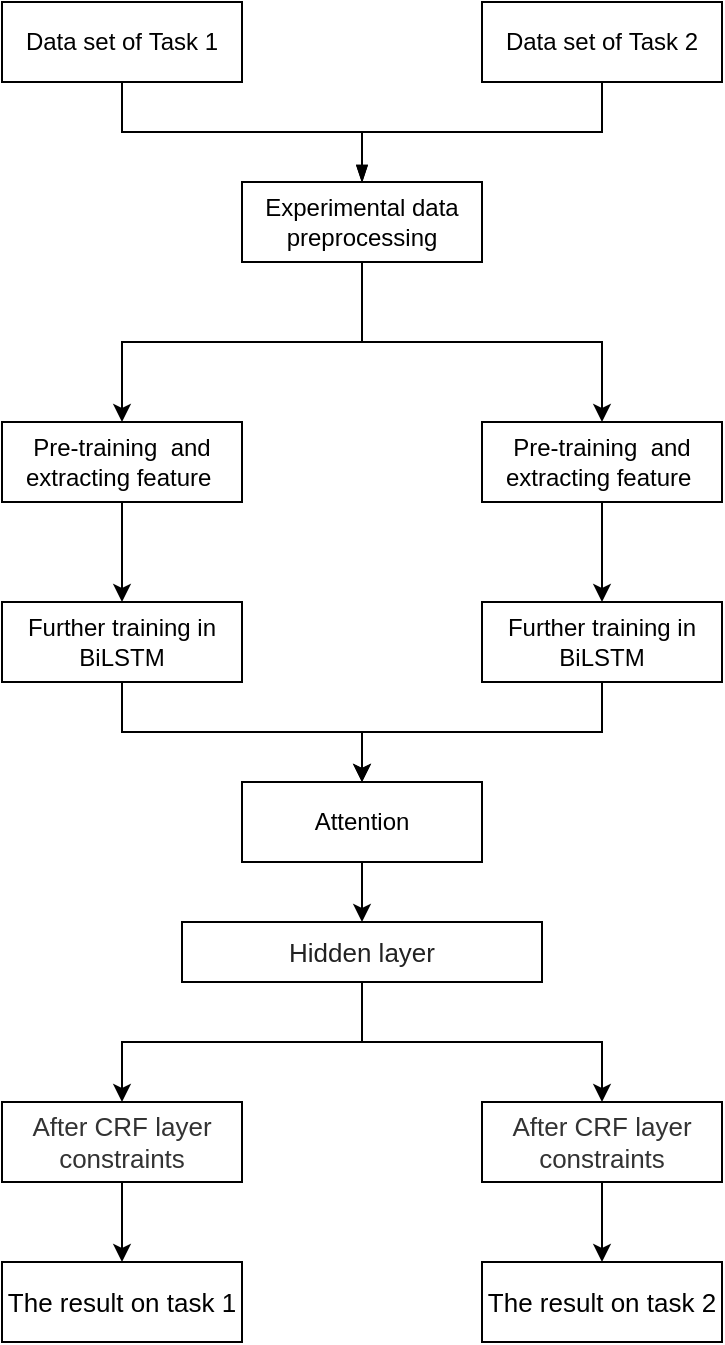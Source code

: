 <mxfile version="15.5.5" type="github">
  <diagram id="ZC6UTpJWTf3sHp2e_V9B" name="Page-1">
    <mxGraphModel dx="1577" dy="1023" grid="1" gridSize="10" guides="1" tooltips="1" connect="1" arrows="1" fold="1" page="1" pageScale="1" pageWidth="827" pageHeight="1169" math="0" shadow="0">
      <root>
        <mxCell id="0" />
        <mxCell id="1" parent="0" />
        <mxCell id="-hnnluYrL1UjxudkI0mQ-4" style="edgeStyle=orthogonalEdgeStyle;rounded=0;orthogonalLoop=1;jettySize=auto;html=1;exitX=0.5;exitY=1;exitDx=0;exitDy=0;endArrow=blockThin;endFill=1;" parent="1" source="-hnnluYrL1UjxudkI0mQ-1" target="-hnnluYrL1UjxudkI0mQ-3" edge="1">
          <mxGeometry relative="1" as="geometry" />
        </mxCell>
        <mxCell id="-hnnluYrL1UjxudkI0mQ-1" value="Data set of&amp;nbsp;Task 1" style="rounded=0;whiteSpace=wrap;html=1;" parent="1" vertex="1">
          <mxGeometry x="200" y="40" width="120" height="40" as="geometry" />
        </mxCell>
        <mxCell id="-hnnluYrL1UjxudkI0mQ-5" style="edgeStyle=orthogonalEdgeStyle;rounded=0;orthogonalLoop=1;jettySize=auto;html=1;exitX=0.5;exitY=1;exitDx=0;exitDy=0;endArrow=blockThin;endFill=1;entryX=0.5;entryY=0;entryDx=0;entryDy=0;" parent="1" source="-hnnluYrL1UjxudkI0mQ-2" edge="1" target="-hnnluYrL1UjxudkI0mQ-3">
          <mxGeometry relative="1" as="geometry">
            <mxPoint x="470" y="120" as="targetPoint" />
          </mxGeometry>
        </mxCell>
        <mxCell id="-hnnluYrL1UjxudkI0mQ-2" value="Data set of&amp;nbsp;Task 2" style="rounded=0;whiteSpace=wrap;html=1;" parent="1" vertex="1">
          <mxGeometry x="440" y="40" width="120" height="40" as="geometry" />
        </mxCell>
        <mxCell id="kEBG433Z0BsSJDvUKMlg-3" style="edgeStyle=orthogonalEdgeStyle;rounded=0;orthogonalLoop=1;jettySize=auto;html=1;exitX=0.5;exitY=1;exitDx=0;exitDy=0;entryX=0.5;entryY=0;entryDx=0;entryDy=0;" edge="1" parent="1" source="-hnnluYrL1UjxudkI0mQ-3" target="kEBG433Z0BsSJDvUKMlg-1">
          <mxGeometry relative="1" as="geometry" />
        </mxCell>
        <mxCell id="kEBG433Z0BsSJDvUKMlg-4" style="edgeStyle=orthogonalEdgeStyle;rounded=0;orthogonalLoop=1;jettySize=auto;html=1;exitX=0.5;exitY=1;exitDx=0;exitDy=0;entryX=0.5;entryY=0;entryDx=0;entryDy=0;" edge="1" parent="1" source="-hnnluYrL1UjxudkI0mQ-3" target="kEBG433Z0BsSJDvUKMlg-7">
          <mxGeometry relative="1" as="geometry">
            <mxPoint x="500" y="240" as="targetPoint" />
          </mxGeometry>
        </mxCell>
        <mxCell id="-hnnluYrL1UjxudkI0mQ-3" value="Experimental data preprocessing" style="rounded=0;whiteSpace=wrap;html=1;" parent="1" vertex="1">
          <mxGeometry x="320" y="130" width="120" height="40" as="geometry" />
        </mxCell>
        <mxCell id="kEBG433Z0BsSJDvUKMlg-10" style="edgeStyle=orthogonalEdgeStyle;rounded=0;orthogonalLoop=1;jettySize=auto;html=1;exitX=0.5;exitY=1;exitDx=0;exitDy=0;" edge="1" parent="1" source="kEBG433Z0BsSJDvUKMlg-1" target="kEBG433Z0BsSJDvUKMlg-8">
          <mxGeometry relative="1" as="geometry" />
        </mxCell>
        <mxCell id="kEBG433Z0BsSJDvUKMlg-1" value="&amp;nbsp;Pre-training&amp;nbsp; and&amp;nbsp; extracting feature&amp;nbsp;" style="rounded=0;whiteSpace=wrap;html=1;" vertex="1" parent="1">
          <mxGeometry x="200" y="250" width="120" height="40" as="geometry" />
        </mxCell>
        <mxCell id="kEBG433Z0BsSJDvUKMlg-11" style="edgeStyle=orthogonalEdgeStyle;rounded=0;orthogonalLoop=1;jettySize=auto;html=1;exitX=0.5;exitY=1;exitDx=0;exitDy=0;" edge="1" parent="1" source="kEBG433Z0BsSJDvUKMlg-7" target="kEBG433Z0BsSJDvUKMlg-9">
          <mxGeometry relative="1" as="geometry" />
        </mxCell>
        <mxCell id="kEBG433Z0BsSJDvUKMlg-7" value="&amp;nbsp;Pre-training&amp;nbsp; and&amp;nbsp; extracting feature&amp;nbsp;" style="rounded=0;whiteSpace=wrap;html=1;" vertex="1" parent="1">
          <mxGeometry x="440" y="250" width="120" height="40" as="geometry" />
        </mxCell>
        <mxCell id="kEBG433Z0BsSJDvUKMlg-14" style="edgeStyle=orthogonalEdgeStyle;rounded=0;orthogonalLoop=1;jettySize=auto;html=1;exitX=0.5;exitY=1;exitDx=0;exitDy=0;entryX=0.5;entryY=0;entryDx=0;entryDy=0;" edge="1" parent="1" source="kEBG433Z0BsSJDvUKMlg-8" target="kEBG433Z0BsSJDvUKMlg-12">
          <mxGeometry relative="1" as="geometry" />
        </mxCell>
        <mxCell id="kEBG433Z0BsSJDvUKMlg-8" value="Further training in BiLSTM" style="rounded=0;whiteSpace=wrap;html=1;" vertex="1" parent="1">
          <mxGeometry x="200" y="340" width="120" height="40" as="geometry" />
        </mxCell>
        <mxCell id="kEBG433Z0BsSJDvUKMlg-15" style="edgeStyle=orthogonalEdgeStyle;rounded=0;orthogonalLoop=1;jettySize=auto;html=1;exitX=0.5;exitY=1;exitDx=0;exitDy=0;entryX=0.5;entryY=0;entryDx=0;entryDy=0;" edge="1" parent="1" source="kEBG433Z0BsSJDvUKMlg-9" target="kEBG433Z0BsSJDvUKMlg-12">
          <mxGeometry relative="1" as="geometry">
            <mxPoint x="380" y="420" as="targetPoint" />
          </mxGeometry>
        </mxCell>
        <mxCell id="kEBG433Z0BsSJDvUKMlg-9" value="Further training in BiLSTM" style="rounded=0;whiteSpace=wrap;html=1;" vertex="1" parent="1">
          <mxGeometry x="440" y="340" width="120" height="40" as="geometry" />
        </mxCell>
        <mxCell id="kEBG433Z0BsSJDvUKMlg-16" style="edgeStyle=orthogonalEdgeStyle;rounded=0;orthogonalLoop=1;jettySize=auto;html=1;exitX=0.5;exitY=1;exitDx=0;exitDy=0;" edge="1" parent="1" source="kEBG433Z0BsSJDvUKMlg-12" target="kEBG433Z0BsSJDvUKMlg-13">
          <mxGeometry relative="1" as="geometry" />
        </mxCell>
        <mxCell id="kEBG433Z0BsSJDvUKMlg-12" value="Attention" style="rounded=0;whiteSpace=wrap;html=1;" vertex="1" parent="1">
          <mxGeometry x="320" y="430" width="120" height="40" as="geometry" />
        </mxCell>
        <mxCell id="kEBG433Z0BsSJDvUKMlg-21" style="edgeStyle=orthogonalEdgeStyle;rounded=0;orthogonalLoop=1;jettySize=auto;html=1;exitX=0.5;exitY=1;exitDx=0;exitDy=0;fontSize=13;" edge="1" parent="1" source="kEBG433Z0BsSJDvUKMlg-13" target="kEBG433Z0BsSJDvUKMlg-18">
          <mxGeometry relative="1" as="geometry" />
        </mxCell>
        <mxCell id="kEBG433Z0BsSJDvUKMlg-23" style="edgeStyle=orthogonalEdgeStyle;rounded=0;orthogonalLoop=1;jettySize=auto;html=1;exitX=0.5;exitY=1;exitDx=0;exitDy=0;fontSize=13;entryX=0.5;entryY=0;entryDx=0;entryDy=0;" edge="1" parent="1" source="kEBG433Z0BsSJDvUKMlg-13" target="kEBG433Z0BsSJDvUKMlg-20">
          <mxGeometry relative="1" as="geometry">
            <mxPoint x="410" y="570" as="targetPoint" />
          </mxGeometry>
        </mxCell>
        <mxCell id="kEBG433Z0BsSJDvUKMlg-13" value="&lt;span style=&quot;color: rgb(34 , 34 , 34) ; font-family: &amp;#34;arial&amp;#34; , sans-serif ; font-size: 13px ; background-color: rgb(255 , 255 , 255)&quot;&gt;Hidden layer&lt;/span&gt;" style="rounded=0;whiteSpace=wrap;html=1;" vertex="1" parent="1">
          <mxGeometry x="290" y="500" width="180" height="30" as="geometry" />
        </mxCell>
        <mxCell id="kEBG433Z0BsSJDvUKMlg-26" style="edgeStyle=orthogonalEdgeStyle;rounded=0;orthogonalLoop=1;jettySize=auto;html=1;exitX=0.5;exitY=1;exitDx=0;exitDy=0;entryX=0.5;entryY=0;entryDx=0;entryDy=0;fontSize=13;" edge="1" parent="1" source="kEBG433Z0BsSJDvUKMlg-18" target="kEBG433Z0BsSJDvUKMlg-24">
          <mxGeometry relative="1" as="geometry" />
        </mxCell>
        <mxCell id="kEBG433Z0BsSJDvUKMlg-18" value="&lt;span style=&quot;color: rgb(51 , 51 , 51) ; font-family: &amp;#34;arial&amp;#34; , sans-serif ; background-color: rgb(255 , 255 , 255)&quot;&gt;&lt;font style=&quot;font-size: 13px&quot;&gt;After CRF layer constraints&lt;/font&gt;&lt;/span&gt;" style="rounded=0;whiteSpace=wrap;html=1;" vertex="1" parent="1">
          <mxGeometry x="200" y="590" width="120" height="40" as="geometry" />
        </mxCell>
        <mxCell id="kEBG433Z0BsSJDvUKMlg-27" style="edgeStyle=orthogonalEdgeStyle;rounded=0;orthogonalLoop=1;jettySize=auto;html=1;exitX=0.5;exitY=1;exitDx=0;exitDy=0;fontSize=13;" edge="1" parent="1" source="kEBG433Z0BsSJDvUKMlg-20" target="kEBG433Z0BsSJDvUKMlg-25">
          <mxGeometry relative="1" as="geometry" />
        </mxCell>
        <mxCell id="kEBG433Z0BsSJDvUKMlg-20" value="&lt;span style=&quot;color: rgb(51 , 51 , 51) ; font-family: &amp;#34;arial&amp;#34; , sans-serif ; background-color: rgb(255 , 255 , 255)&quot;&gt;&lt;font style=&quot;font-size: 13px&quot;&gt;After CRF layer constraints&lt;/font&gt;&lt;/span&gt;" style="rounded=0;whiteSpace=wrap;html=1;" vertex="1" parent="1">
          <mxGeometry x="440" y="590" width="120" height="40" as="geometry" />
        </mxCell>
        <mxCell id="kEBG433Z0BsSJDvUKMlg-24" value="The result on task 1" style="rounded=0;whiteSpace=wrap;html=1;fontSize=13;" vertex="1" parent="1">
          <mxGeometry x="200" y="670" width="120" height="40" as="geometry" />
        </mxCell>
        <mxCell id="kEBG433Z0BsSJDvUKMlg-25" value="The result on task 2" style="rounded=0;whiteSpace=wrap;html=1;fontSize=13;" vertex="1" parent="1">
          <mxGeometry x="440" y="670" width="120" height="40" as="geometry" />
        </mxCell>
      </root>
    </mxGraphModel>
  </diagram>
</mxfile>

